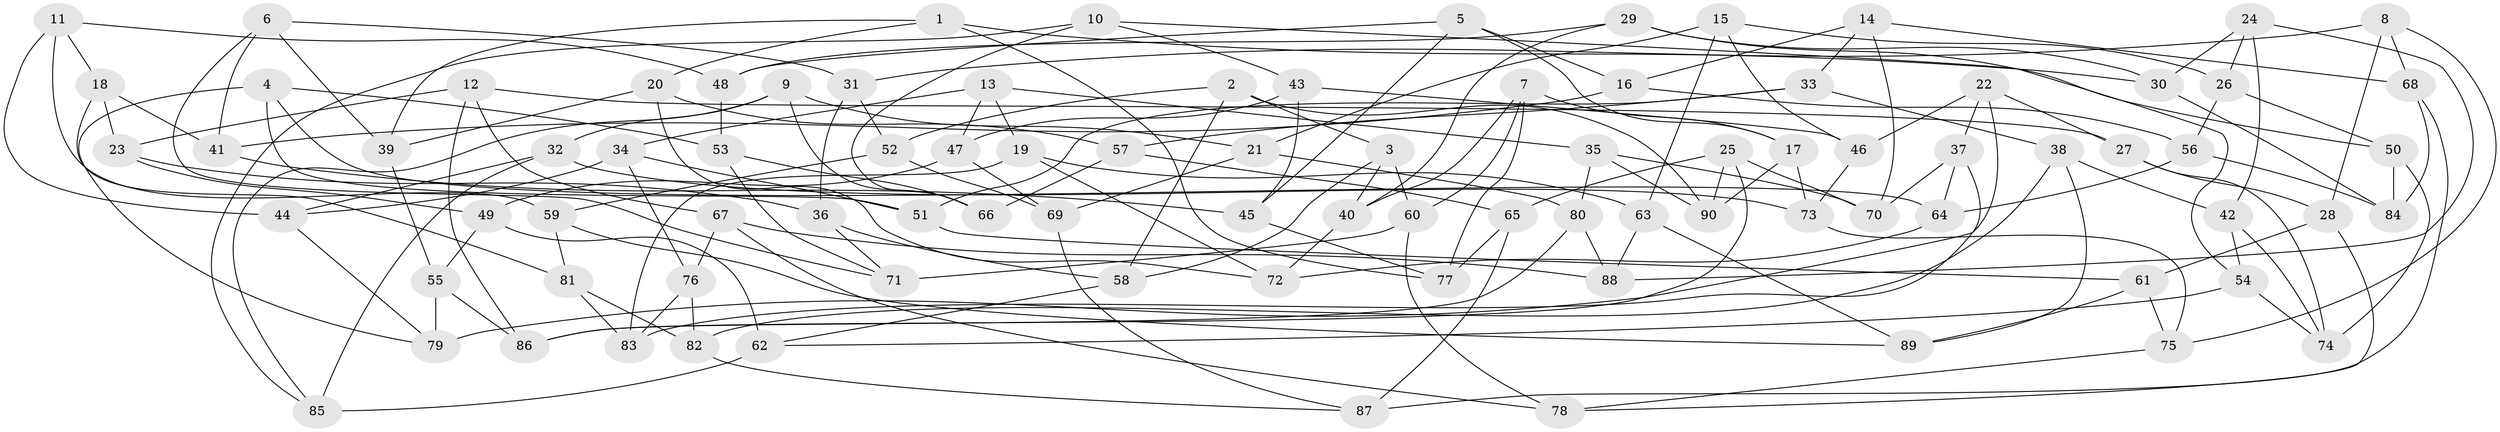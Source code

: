 // coarse degree distribution, {4: 0.6984126984126984, 6: 0.12698412698412698, 5: 0.047619047619047616, 9: 0.047619047619047616, 8: 0.031746031746031744, 10: 0.015873015873015872, 3: 0.031746031746031744}
// Generated by graph-tools (version 1.1) at 2025/20/03/04/25 18:20:57]
// undirected, 90 vertices, 180 edges
graph export_dot {
graph [start="1"]
  node [color=gray90,style=filled];
  1;
  2;
  3;
  4;
  5;
  6;
  7;
  8;
  9;
  10;
  11;
  12;
  13;
  14;
  15;
  16;
  17;
  18;
  19;
  20;
  21;
  22;
  23;
  24;
  25;
  26;
  27;
  28;
  29;
  30;
  31;
  32;
  33;
  34;
  35;
  36;
  37;
  38;
  39;
  40;
  41;
  42;
  43;
  44;
  45;
  46;
  47;
  48;
  49;
  50;
  51;
  52;
  53;
  54;
  55;
  56;
  57;
  58;
  59;
  60;
  61;
  62;
  63;
  64;
  65;
  66;
  67;
  68;
  69;
  70;
  71;
  72;
  73;
  74;
  75;
  76;
  77;
  78;
  79;
  80;
  81;
  82;
  83;
  84;
  85;
  86;
  87;
  88;
  89;
  90;
  1 -- 39;
  1 -- 30;
  1 -- 20;
  1 -- 77;
  2 -- 58;
  2 -- 3;
  2 -- 52;
  2 -- 90;
  3 -- 60;
  3 -- 40;
  3 -- 58;
  4 -- 51;
  4 -- 53;
  4 -- 79;
  4 -- 64;
  5 -- 48;
  5 -- 45;
  5 -- 16;
  5 -- 17;
  6 -- 31;
  6 -- 71;
  6 -- 39;
  6 -- 41;
  7 -- 60;
  7 -- 40;
  7 -- 77;
  7 -- 17;
  8 -- 31;
  8 -- 28;
  8 -- 68;
  8 -- 75;
  9 -- 32;
  9 -- 21;
  9 -- 85;
  9 -- 66;
  10 -- 85;
  10 -- 66;
  10 -- 50;
  10 -- 43;
  11 -- 59;
  11 -- 44;
  11 -- 18;
  11 -- 48;
  12 -- 86;
  12 -- 67;
  12 -- 27;
  12 -- 23;
  13 -- 34;
  13 -- 19;
  13 -- 47;
  13 -- 35;
  14 -- 70;
  14 -- 68;
  14 -- 33;
  14 -- 16;
  15 -- 46;
  15 -- 26;
  15 -- 21;
  15 -- 63;
  16 -- 41;
  16 -- 56;
  17 -- 73;
  17 -- 90;
  18 -- 81;
  18 -- 23;
  18 -- 41;
  19 -- 72;
  19 -- 83;
  19 -- 63;
  20 -- 39;
  20 -- 72;
  20 -- 57;
  21 -- 80;
  21 -- 69;
  22 -- 37;
  22 -- 27;
  22 -- 79;
  22 -- 46;
  23 -- 49;
  23 -- 36;
  24 -- 42;
  24 -- 30;
  24 -- 88;
  24 -- 26;
  25 -- 90;
  25 -- 70;
  25 -- 65;
  25 -- 86;
  26 -- 56;
  26 -- 50;
  27 -- 74;
  27 -- 28;
  28 -- 61;
  28 -- 78;
  29 -- 30;
  29 -- 48;
  29 -- 40;
  29 -- 54;
  30 -- 84;
  31 -- 52;
  31 -- 36;
  32 -- 44;
  32 -- 85;
  32 -- 73;
  33 -- 51;
  33 -- 38;
  33 -- 57;
  34 -- 76;
  34 -- 51;
  34 -- 44;
  35 -- 90;
  35 -- 80;
  35 -- 70;
  36 -- 71;
  36 -- 58;
  37 -- 70;
  37 -- 83;
  37 -- 64;
  38 -- 82;
  38 -- 89;
  38 -- 42;
  39 -- 55;
  40 -- 72;
  41 -- 45;
  42 -- 54;
  42 -- 74;
  43 -- 46;
  43 -- 45;
  43 -- 47;
  44 -- 79;
  45 -- 77;
  46 -- 73;
  47 -- 49;
  47 -- 69;
  48 -- 53;
  49 -- 55;
  49 -- 62;
  50 -- 84;
  50 -- 74;
  51 -- 61;
  52 -- 69;
  52 -- 59;
  53 -- 66;
  53 -- 71;
  54 -- 62;
  54 -- 74;
  55 -- 86;
  55 -- 79;
  56 -- 64;
  56 -- 84;
  57 -- 66;
  57 -- 65;
  58 -- 62;
  59 -- 89;
  59 -- 81;
  60 -- 78;
  60 -- 71;
  61 -- 89;
  61 -- 75;
  62 -- 85;
  63 -- 88;
  63 -- 89;
  64 -- 72;
  65 -- 77;
  65 -- 87;
  67 -- 88;
  67 -- 76;
  67 -- 78;
  68 -- 84;
  68 -- 87;
  69 -- 87;
  73 -- 75;
  75 -- 78;
  76 -- 82;
  76 -- 83;
  80 -- 88;
  80 -- 86;
  81 -- 82;
  81 -- 83;
  82 -- 87;
}
